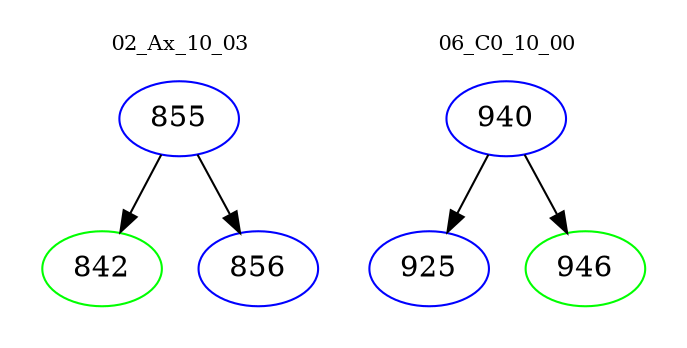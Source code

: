 digraph{
subgraph cluster_0 {
color = white
label = "02_Ax_10_03";
fontsize=10;
T0_855 [label="855", color="blue"]
T0_855 -> T0_842 [color="black"]
T0_842 [label="842", color="green"]
T0_855 -> T0_856 [color="black"]
T0_856 [label="856", color="blue"]
}
subgraph cluster_1 {
color = white
label = "06_C0_10_00";
fontsize=10;
T1_940 [label="940", color="blue"]
T1_940 -> T1_925 [color="black"]
T1_925 [label="925", color="blue"]
T1_940 -> T1_946 [color="black"]
T1_946 [label="946", color="green"]
}
}
